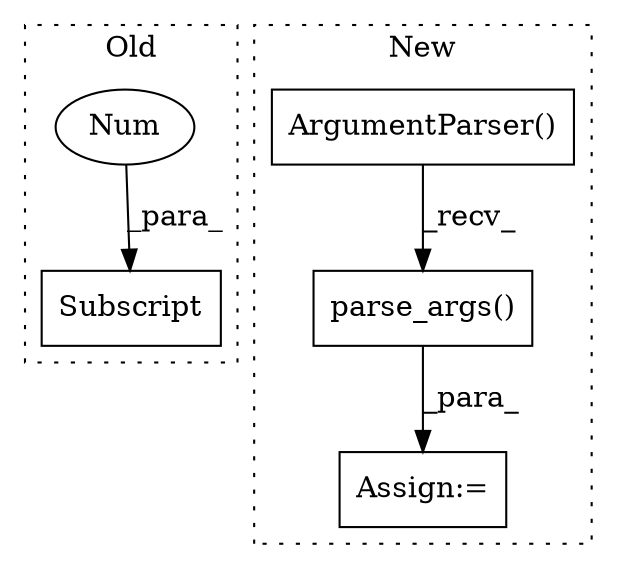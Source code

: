 digraph G {
subgraph cluster0 {
1 [label="Subscript" a="63" s="1475,0" l="14,0" shape="box"];
5 [label="Num" a="76" s="1487" l="1" shape="ellipse"];
label = "Old";
style="dotted";
}
subgraph cluster1 {
2 [label="ArgumentParser()" a="75" s="298" l="94" shape="box"];
3 [label="parse_args()" a="75" s="470" l="19" shape="box"];
4 [label="Assign:=" a="68" s="467" l="3" shape="box"];
label = "New";
style="dotted";
}
2 -> 3 [label="_recv_"];
3 -> 4 [label="_para_"];
5 -> 1 [label="_para_"];
}